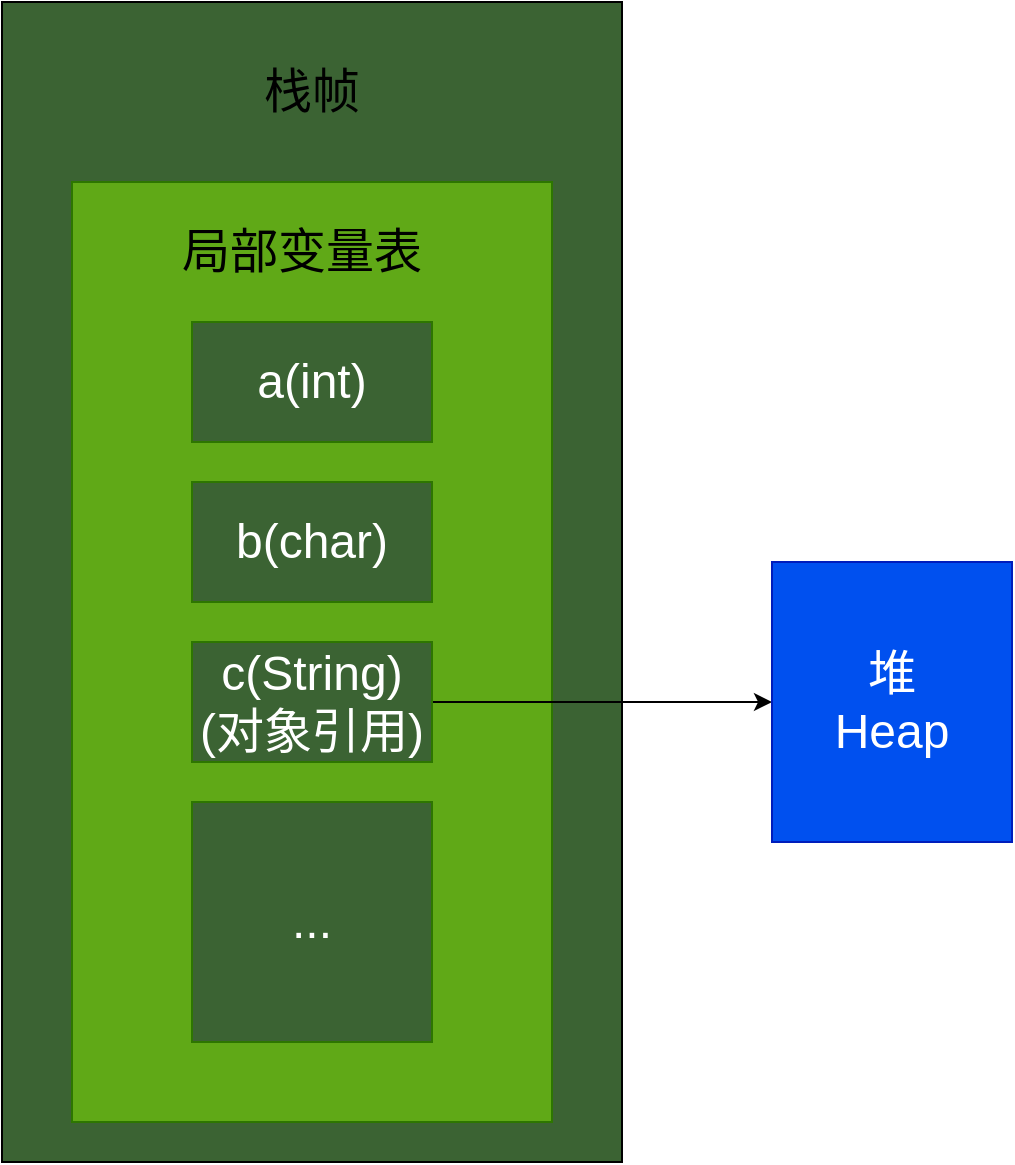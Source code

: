 <mxfile>
    <diagram id="wRjiMlr_BnUCu_LpbtLl" name="Page-1">
        <mxGraphModel dx="990" dy="1086" grid="1" gridSize="10" guides="1" tooltips="1" connect="1" arrows="1" fold="1" page="1" pageScale="1" pageWidth="850" pageHeight="1100" math="0" shadow="0">
            <root>
                <mxCell id="0"/>
                <mxCell id="1" parent="0"/>
                <mxCell id="11" value="" style="rounded=0;whiteSpace=wrap;html=1;fontSize=24;fillColor=#3B6333;" vertex="1" parent="1">
                    <mxGeometry x="65" y="370" width="310" height="580" as="geometry"/>
                </mxCell>
                <mxCell id="2" value="" style="rounded=0;whiteSpace=wrap;html=1;fillColor=#60a917;fontColor=#ffffff;strokeColor=#2D7600;" vertex="1" parent="1">
                    <mxGeometry x="100" y="460" width="240" height="470" as="geometry"/>
                </mxCell>
                <mxCell id="3" value="局部变量表" style="text;html=1;strokeColor=none;fillColor=none;align=center;verticalAlign=middle;whiteSpace=wrap;rounded=0;fontSize=24;" vertex="1" parent="1">
                    <mxGeometry x="150" y="480" width="130" height="30" as="geometry"/>
                </mxCell>
                <mxCell id="4" value="a(int)" style="rounded=0;whiteSpace=wrap;html=1;fontSize=24;fillColor=#3B6333;fontColor=#ffffff;strokeColor=#2D7600;" vertex="1" parent="1">
                    <mxGeometry x="160" y="530" width="120" height="60" as="geometry"/>
                </mxCell>
                <mxCell id="5" value="b(char)" style="rounded=0;whiteSpace=wrap;html=1;fontSize=24;fillColor=#3B6333;fontColor=#ffffff;strokeColor=#2D7600;" vertex="1" parent="1">
                    <mxGeometry x="160" y="610" width="120" height="60" as="geometry"/>
                </mxCell>
                <mxCell id="9" style="edgeStyle=none;html=1;entryX=0;entryY=0.5;entryDx=0;entryDy=0;fontSize=24;" edge="1" parent="1" source="6" target="8">
                    <mxGeometry relative="1" as="geometry"/>
                </mxCell>
                <mxCell id="6" value="c(String)&lt;br&gt;(对象引用)" style="rounded=0;whiteSpace=wrap;html=1;fontSize=24;fillColor=#3B6333;fontColor=#ffffff;strokeColor=#2D7600;" vertex="1" parent="1">
                    <mxGeometry x="160" y="690" width="120" height="60" as="geometry"/>
                </mxCell>
                <mxCell id="7" value="..." style="rounded=0;whiteSpace=wrap;html=1;fontSize=24;fillColor=#3B6333;fontColor=#ffffff;strokeColor=#2D7600;" vertex="1" parent="1">
                    <mxGeometry x="160" y="770" width="120" height="120" as="geometry"/>
                </mxCell>
                <mxCell id="8" value="堆&lt;br&gt;Heap" style="rounded=0;whiteSpace=wrap;html=1;fontSize=24;fillColor=#0050ef;fontColor=#ffffff;strokeColor=#001DBC;" vertex="1" parent="1">
                    <mxGeometry x="450" y="650" width="120" height="140" as="geometry"/>
                </mxCell>
                <mxCell id="12" value="栈帧" style="text;html=1;strokeColor=none;fillColor=none;align=center;verticalAlign=middle;whiteSpace=wrap;rounded=0;fontSize=24;" vertex="1" parent="1">
                    <mxGeometry x="190" y="400" width="60" height="30" as="geometry"/>
                </mxCell>
            </root>
        </mxGraphModel>
    </diagram>
</mxfile>